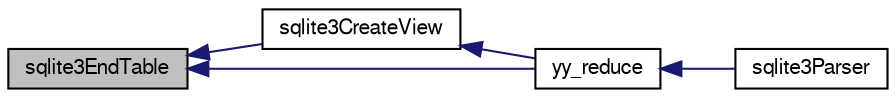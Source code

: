 digraph "sqlite3EndTable"
{
  edge [fontname="FreeSans",fontsize="10",labelfontname="FreeSans",labelfontsize="10"];
  node [fontname="FreeSans",fontsize="10",shape=record];
  rankdir="LR";
  Node509100 [label="sqlite3EndTable",height=0.2,width=0.4,color="black", fillcolor="grey75", style="filled", fontcolor="black"];
  Node509100 -> Node509101 [dir="back",color="midnightblue",fontsize="10",style="solid",fontname="FreeSans"];
  Node509101 [label="sqlite3CreateView",height=0.2,width=0.4,color="black", fillcolor="white", style="filled",URL="$sqlite3_8c.html#a9d85cb00ff71dee5cd9a019503a6982e"];
  Node509101 -> Node509102 [dir="back",color="midnightblue",fontsize="10",style="solid",fontname="FreeSans"];
  Node509102 [label="yy_reduce",height=0.2,width=0.4,color="black", fillcolor="white", style="filled",URL="$sqlite3_8c.html#a7c419a9b25711c666a9a2449ef377f14"];
  Node509102 -> Node509103 [dir="back",color="midnightblue",fontsize="10",style="solid",fontname="FreeSans"];
  Node509103 [label="sqlite3Parser",height=0.2,width=0.4,color="black", fillcolor="white", style="filled",URL="$sqlite3_8c.html#a0327d71a5fabe0b6a343d78a2602e72a"];
  Node509100 -> Node509102 [dir="back",color="midnightblue",fontsize="10",style="solid",fontname="FreeSans"];
}
